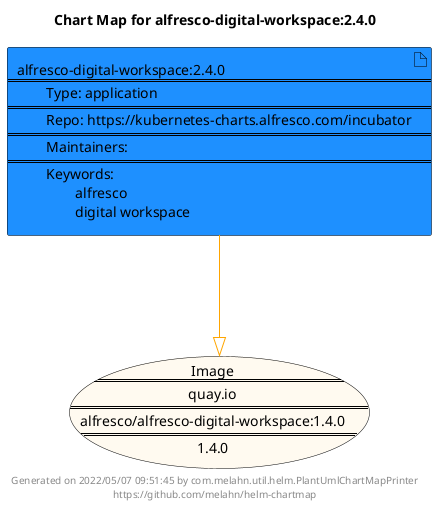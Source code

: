 @startuml
skinparam linetype ortho
skinparam backgroundColor white
skinparam usecaseBorderColor black
skinparam usecaseArrowColor LightSlateGray
skinparam artifactBorderColor black
skinparam artifactArrowColor LightSlateGray

title Chart Map for alfresco-digital-workspace:2.4.0

'There is one referenced Helm Chart
artifact "alfresco-digital-workspace:2.4.0\n====\n\tType: application\n====\n\tRepo: https://kubernetes-charts.alfresco.com/incubator\n====\n\tMaintainers: \n====\n\tKeywords: \n\t\talfresco\n\t\tdigital workspace" as alfresco_digital_workspace_2_4_0 #DodgerBlue

'There is one referenced Docker Image
usecase "Image\n====\nquay.io\n====\nalfresco/alfresco-digital-workspace:1.4.0\n====\n1.4.0" as quay_io_alfresco_alfresco_digital_workspace_1_4_0 #FloralWhite

'Chart Dependencies
alfresco_digital_workspace_2_4_0--[#orange]-|>quay_io_alfresco_alfresco_digital_workspace_1_4_0

center footer Generated on 2022/05/07 09:51:45 by com.melahn.util.helm.PlantUmlChartMapPrinter\nhttps://github.com/melahn/helm-chartmap
@enduml
